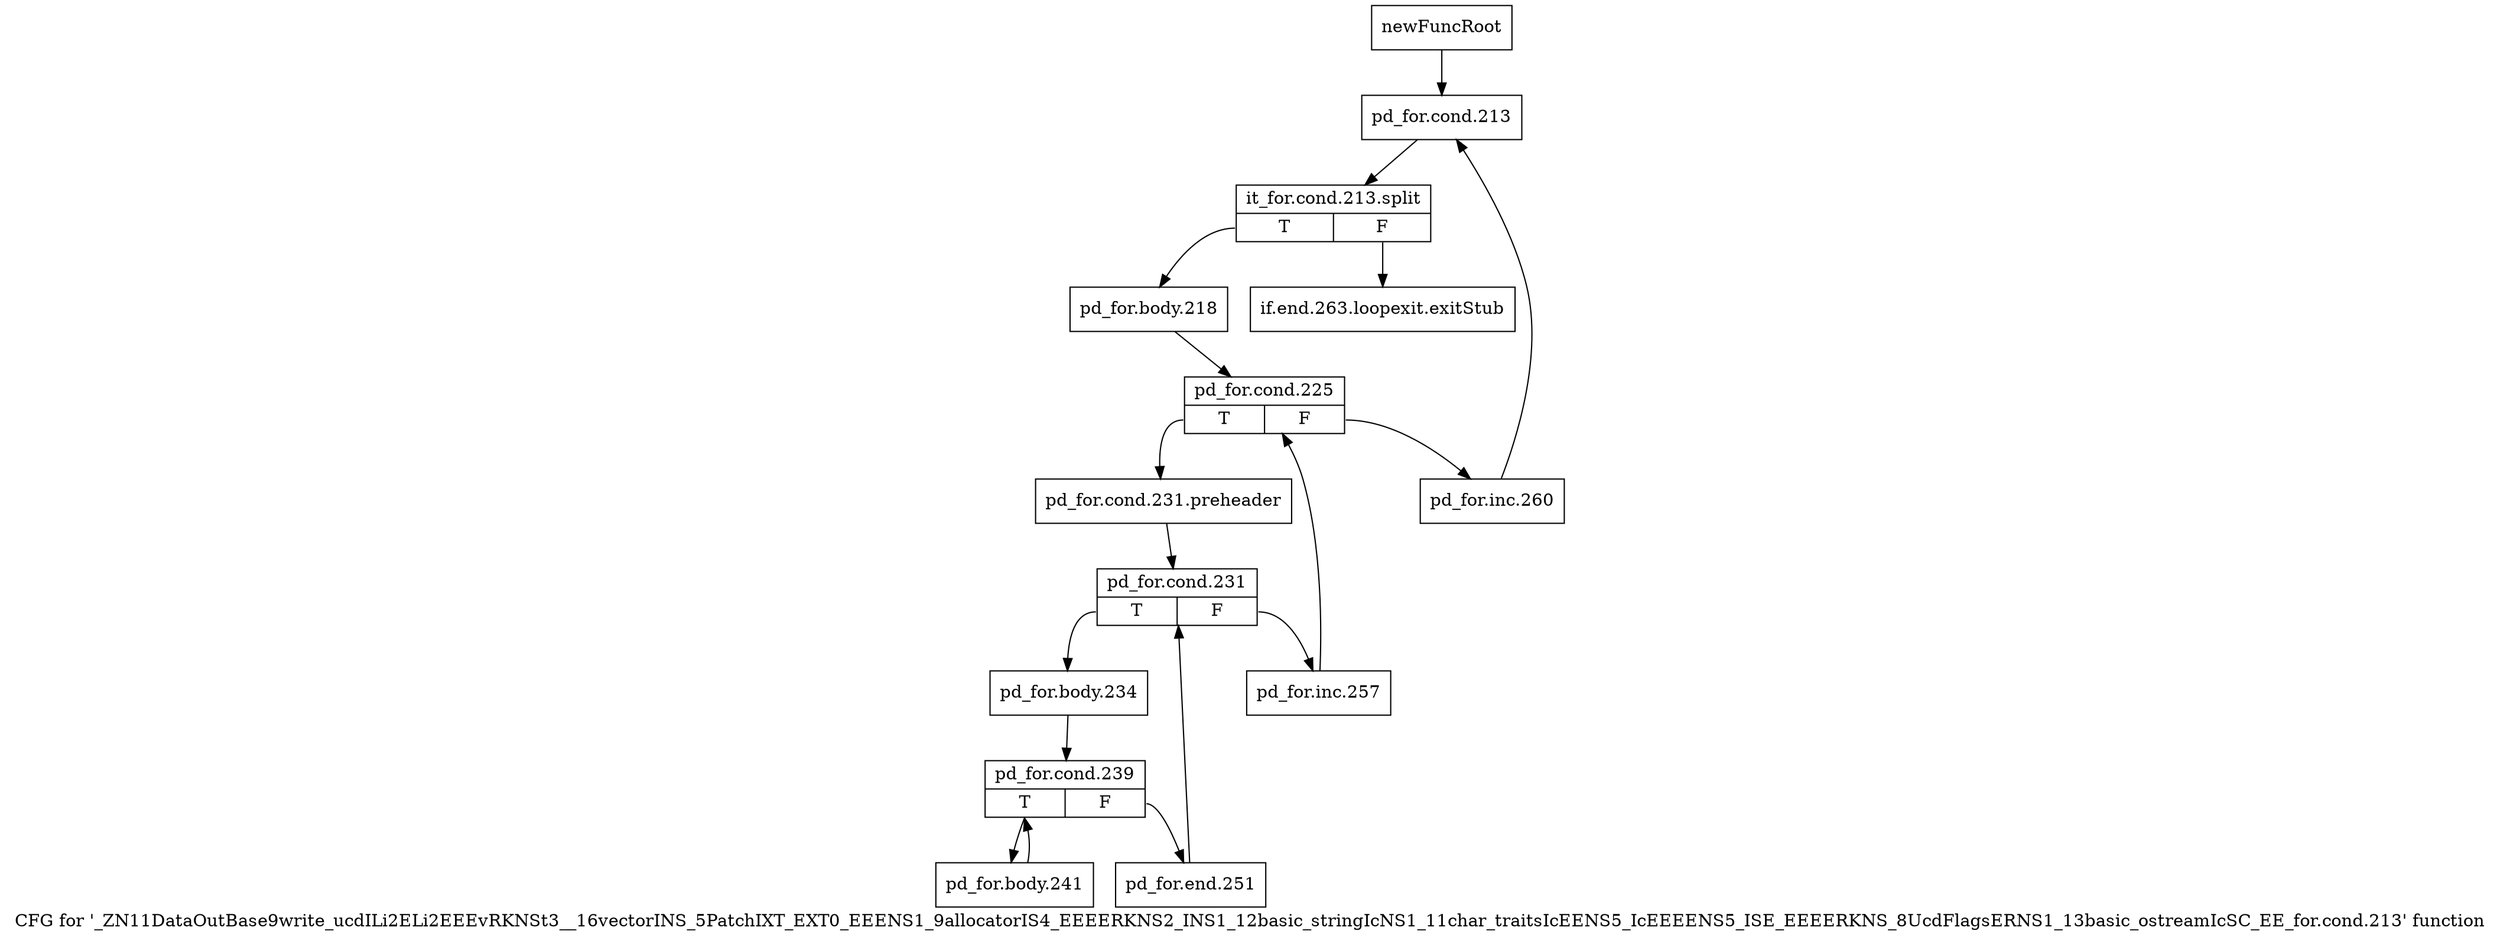 digraph "CFG for '_ZN11DataOutBase9write_ucdILi2ELi2EEEvRKNSt3__16vectorINS_5PatchIXT_EXT0_EEENS1_9allocatorIS4_EEEERKNS2_INS1_12basic_stringIcNS1_11char_traitsIcEENS5_IcEEEENS5_ISE_EEEERKNS_8UcdFlagsERNS1_13basic_ostreamIcSC_EE_for.cond.213' function" {
	label="CFG for '_ZN11DataOutBase9write_ucdILi2ELi2EEEvRKNSt3__16vectorINS_5PatchIXT_EXT0_EEENS1_9allocatorIS4_EEEERKNS2_INS1_12basic_stringIcNS1_11char_traitsIcEENS5_IcEEEENS5_ISE_EEEERKNS_8UcdFlagsERNS1_13basic_ostreamIcSC_EE_for.cond.213' function";

	Node0x8bd3050 [shape=record,label="{newFuncRoot}"];
	Node0x8bd3050 -> Node0x8bd30f0;
	Node0x8bd30a0 [shape=record,label="{if.end.263.loopexit.exitStub}"];
	Node0x8bd30f0 [shape=record,label="{pd_for.cond.213}"];
	Node0x8bd30f0 -> Node0xb71f420;
	Node0xb71f420 [shape=record,label="{it_for.cond.213.split|{<s0>T|<s1>F}}"];
	Node0xb71f420:s0 -> Node0x8bd3140;
	Node0xb71f420:s1 -> Node0x8bd30a0;
	Node0x8bd3140 [shape=record,label="{pd_for.body.218}"];
	Node0x8bd3140 -> Node0x8bd3190;
	Node0x8bd3190 [shape=record,label="{pd_for.cond.225|{<s0>T|<s1>F}}"];
	Node0x8bd3190:s0 -> Node0x8bd3230;
	Node0x8bd3190:s1 -> Node0x8bd31e0;
	Node0x8bd31e0 [shape=record,label="{pd_for.inc.260}"];
	Node0x8bd31e0 -> Node0x8bd30f0;
	Node0x8bd3230 [shape=record,label="{pd_for.cond.231.preheader}"];
	Node0x8bd3230 -> Node0x8bd3280;
	Node0x8bd3280 [shape=record,label="{pd_for.cond.231|{<s0>T|<s1>F}}"];
	Node0x8bd3280:s0 -> Node0x8bd3320;
	Node0x8bd3280:s1 -> Node0x8bd32d0;
	Node0x8bd32d0 [shape=record,label="{pd_for.inc.257}"];
	Node0x8bd32d0 -> Node0x8bd3190;
	Node0x8bd3320 [shape=record,label="{pd_for.body.234}"];
	Node0x8bd3320 -> Node0x8bd3370;
	Node0x8bd3370 [shape=record,label="{pd_for.cond.239|{<s0>T|<s1>F}}"];
	Node0x8bd3370:s0 -> Node0x8bd3410;
	Node0x8bd3370:s1 -> Node0x8bd33c0;
	Node0x8bd33c0 [shape=record,label="{pd_for.end.251}"];
	Node0x8bd33c0 -> Node0x8bd3280;
	Node0x8bd3410 [shape=record,label="{pd_for.body.241}"];
	Node0x8bd3410 -> Node0x8bd3370;
}
